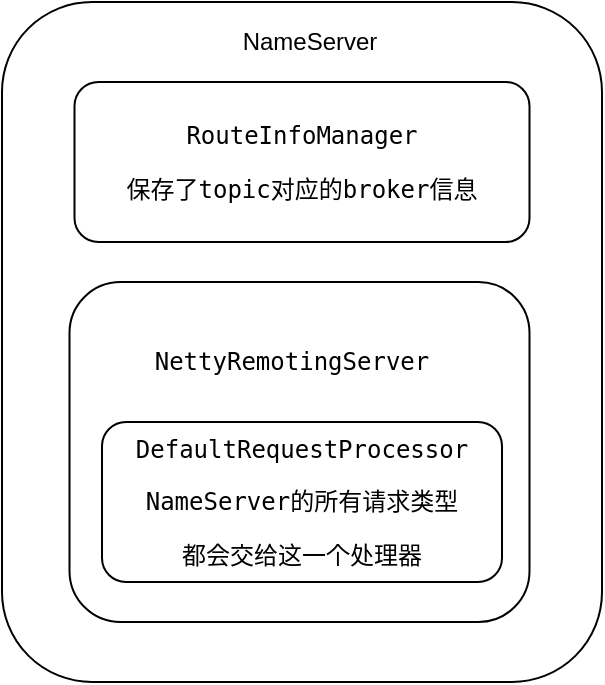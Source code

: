 <mxfile version="14.6.13" type="github">
  <diagram id="dmptoUhVElFsvyss6TJ9" name="Page-1">
    <mxGraphModel dx="946" dy="536" grid="1" gridSize="10" guides="1" tooltips="1" connect="1" arrows="1" fold="1" page="1" pageScale="1" pageWidth="827" pageHeight="1169" math="0" shadow="0">
      <root>
        <mxCell id="0" />
        <mxCell id="1" parent="0" />
        <mxCell id="VmqIFKyUQbiOCse_WFED-1" value="" style="rounded=1;whiteSpace=wrap;html=1;" vertex="1" parent="1">
          <mxGeometry x="260" y="100" width="300" height="340" as="geometry" />
        </mxCell>
        <mxCell id="VmqIFKyUQbiOCse_WFED-2" value="NameServer" style="text;html=1;strokeColor=none;fillColor=none;align=center;verticalAlign=middle;whiteSpace=wrap;rounded=0;" vertex="1" parent="1">
          <mxGeometry x="369" y="110" width="90" height="20" as="geometry" />
        </mxCell>
        <mxCell id="VmqIFKyUQbiOCse_WFED-3" value="&lt;pre&gt;RouteInfoManager&lt;/pre&gt;&lt;pre&gt;保存了topic对应的broker信息&lt;/pre&gt;" style="rounded=1;whiteSpace=wrap;html=1;" vertex="1" parent="1">
          <mxGeometry x="296.25" y="140" width="227.5" height="80" as="geometry" />
        </mxCell>
        <mxCell id="VmqIFKyUQbiOCse_WFED-4" value="&lt;pre&gt;&lt;pre&gt;&lt;br&gt;&lt;/pre&gt;&lt;/pre&gt;" style="rounded=1;whiteSpace=wrap;html=1;" vertex="1" parent="1">
          <mxGeometry x="293.75" y="240" width="230" height="170" as="geometry" />
        </mxCell>
        <mxCell id="VmqIFKyUQbiOCse_WFED-5" value="&lt;pre&gt;NettyRemotingServer&lt;/pre&gt;" style="text;html=1;strokeColor=none;fillColor=none;align=center;verticalAlign=middle;whiteSpace=wrap;rounded=0;" vertex="1" parent="1">
          <mxGeometry x="315" y="270" width="180" height="20" as="geometry" />
        </mxCell>
        <mxCell id="VmqIFKyUQbiOCse_WFED-6" value="&lt;pre&gt;DefaultRequestProcessor&lt;/pre&gt;&lt;pre&gt;NameServer的所有请求类型&lt;/pre&gt;&lt;pre&gt;都会交给这一个处理器&lt;/pre&gt;" style="rounded=1;whiteSpace=wrap;html=1;" vertex="1" parent="1">
          <mxGeometry x="310" y="310" width="200" height="80" as="geometry" />
        </mxCell>
      </root>
    </mxGraphModel>
  </diagram>
</mxfile>
